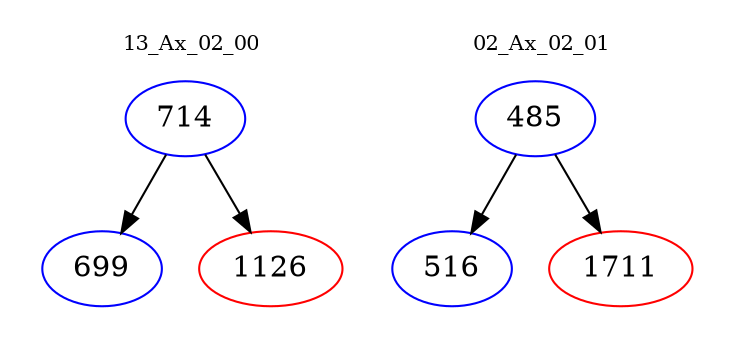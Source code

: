 digraph{
subgraph cluster_0 {
color = white
label = "13_Ax_02_00";
fontsize=10;
T0_714 [label="714", color="blue"]
T0_714 -> T0_699 [color="black"]
T0_699 [label="699", color="blue"]
T0_714 -> T0_1126 [color="black"]
T0_1126 [label="1126", color="red"]
}
subgraph cluster_1 {
color = white
label = "02_Ax_02_01";
fontsize=10;
T1_485 [label="485", color="blue"]
T1_485 -> T1_516 [color="black"]
T1_516 [label="516", color="blue"]
T1_485 -> T1_1711 [color="black"]
T1_1711 [label="1711", color="red"]
}
}

